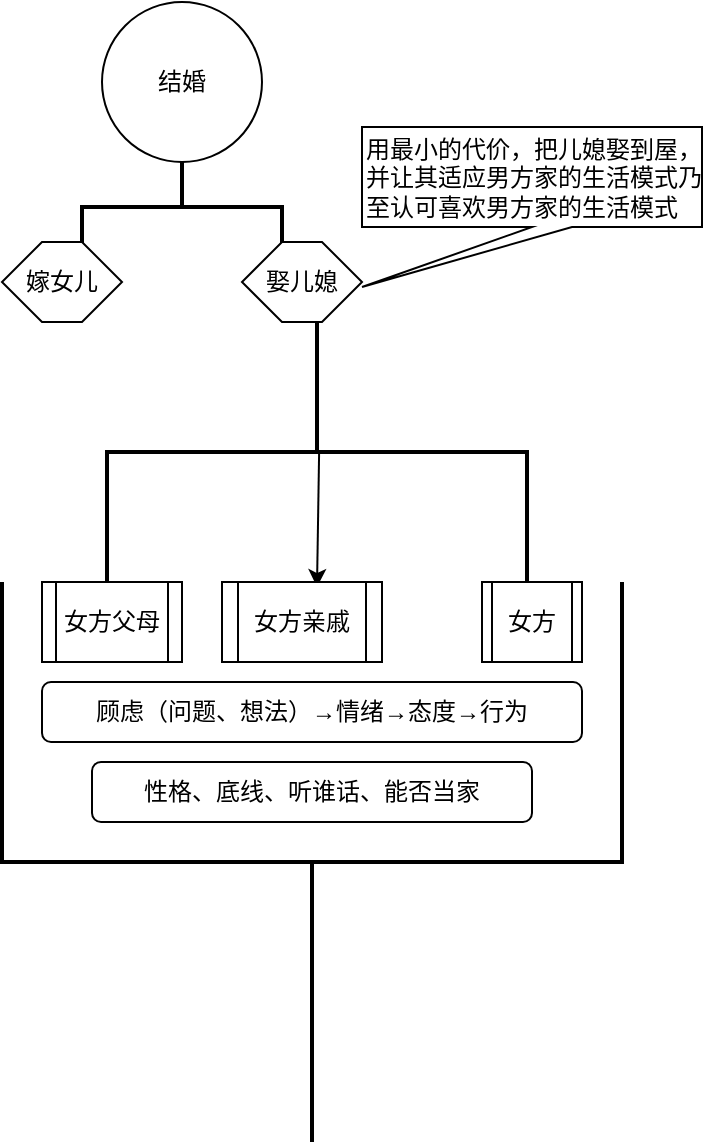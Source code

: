 <mxfile version="20.7.4" type="github">
  <diagram id="p6rY2BEMjZA1w9X_QQ-n" name="第 1 页">
    <mxGraphModel dx="1434" dy="756" grid="1" gridSize="10" guides="1" tooltips="1" connect="1" arrows="1" fold="1" page="1" pageScale="1" pageWidth="827" pageHeight="1169" math="0" shadow="0">
      <root>
        <mxCell id="0" />
        <mxCell id="1" parent="0" />
        <mxCell id="srteDfpbYkzMwz0qbXHS-1" value="结婚" style="ellipse;whiteSpace=wrap;html=1;aspect=fixed;" vertex="1" parent="1">
          <mxGeometry x="330" y="140" width="80" height="80" as="geometry" />
        </mxCell>
        <mxCell id="srteDfpbYkzMwz0qbXHS-3" value="" style="strokeWidth=2;html=1;shape=mxgraph.flowchart.annotation_2;align=left;labelPosition=right;pointerEvents=1;rotation=90;" vertex="1" parent="1">
          <mxGeometry x="347.5" y="192.5" width="45" height="100" as="geometry" />
        </mxCell>
        <mxCell id="srteDfpbYkzMwz0qbXHS-5" value="嫁女儿" style="shape=hexagon;perimeter=hexagonPerimeter2;whiteSpace=wrap;html=1;fixedSize=1;" vertex="1" parent="1">
          <mxGeometry x="280" y="260" width="60" height="40" as="geometry" />
        </mxCell>
        <mxCell id="srteDfpbYkzMwz0qbXHS-7" value="" style="strokeWidth=2;html=1;shape=mxgraph.flowchart.annotation_2;align=left;labelPosition=right;pointerEvents=1;rotation=90;" vertex="1" parent="1">
          <mxGeometry x="370" y="260" width="135" height="210" as="geometry" />
        </mxCell>
        <mxCell id="srteDfpbYkzMwz0qbXHS-6" value="娶儿媳" style="shape=hexagon;perimeter=hexagonPerimeter2;whiteSpace=wrap;html=1;fixedSize=1;" vertex="1" parent="1">
          <mxGeometry x="400" y="260" width="60" height="40" as="geometry" />
        </mxCell>
        <mxCell id="srteDfpbYkzMwz0qbXHS-9" value="女方父母" style="shape=process;whiteSpace=wrap;html=1;backgroundOutline=1;" vertex="1" parent="1">
          <mxGeometry x="300" y="430" width="70" height="40" as="geometry" />
        </mxCell>
        <mxCell id="srteDfpbYkzMwz0qbXHS-10" value="女方" style="shape=process;whiteSpace=wrap;html=1;backgroundOutline=1;" vertex="1" parent="1">
          <mxGeometry x="520" y="430" width="50" height="40" as="geometry" />
        </mxCell>
        <mxCell id="srteDfpbYkzMwz0qbXHS-12" value="" style="endArrow=classic;html=1;rounded=0;entryX=1;entryY=0.5;entryDx=0;entryDy=0;entryPerimeter=0;exitX=0.506;exitY=0.495;exitDx=0;exitDy=0;exitPerimeter=0;" edge="1" parent="1" source="srteDfpbYkzMwz0qbXHS-7" target="srteDfpbYkzMwz0qbXHS-7">
          <mxGeometry width="50" height="50" relative="1" as="geometry">
            <mxPoint x="460" y="360" as="sourcePoint" />
            <mxPoint x="440" y="360" as="targetPoint" />
          </mxGeometry>
        </mxCell>
        <mxCell id="srteDfpbYkzMwz0qbXHS-13" value="女方亲戚" style="shape=process;whiteSpace=wrap;html=1;backgroundOutline=1;" vertex="1" parent="1">
          <mxGeometry x="390" y="430" width="80" height="40" as="geometry" />
        </mxCell>
        <mxCell id="srteDfpbYkzMwz0qbXHS-14" value="" style="strokeWidth=2;html=1;shape=mxgraph.flowchart.annotation_2;align=left;labelPosition=right;pointerEvents=1;rotation=-90;" vertex="1" parent="1">
          <mxGeometry x="295" y="415" width="280" height="310" as="geometry" />
        </mxCell>
        <mxCell id="srteDfpbYkzMwz0qbXHS-15" value="顾虑（问题、想法）→情绪→态度→行为" style="rounded=1;whiteSpace=wrap;html=1;" vertex="1" parent="1">
          <mxGeometry x="300" y="480" width="270" height="30" as="geometry" />
        </mxCell>
        <mxCell id="srteDfpbYkzMwz0qbXHS-16" value="性格、底线、听谁话、能否当家" style="rounded=1;whiteSpace=wrap;html=1;" vertex="1" parent="1">
          <mxGeometry x="325" y="520" width="220" height="30" as="geometry" />
        </mxCell>
        <mxCell id="srteDfpbYkzMwz0qbXHS-17" value="用最小的代价，把儿媳娶到屋，并让其适应男方家的生活模式乃至认可喜欢男方家的生活模式" style="shape=callout;whiteSpace=wrap;html=1;perimeter=calloutPerimeter;position2=0;align=left;" vertex="1" parent="1">
          <mxGeometry x="460" y="202.5" width="170" height="80" as="geometry" />
        </mxCell>
      </root>
    </mxGraphModel>
  </diagram>
</mxfile>
